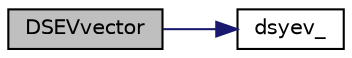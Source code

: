 digraph "DSEVvector"
{
 // INTERACTIVE_SVG=YES
  edge [fontname="Helvetica",fontsize="10",labelfontname="Helvetica",labelfontsize="10"];
  node [fontname="Helvetica",fontsize="10",shape=record];
  rankdir="LR";
  Node1 [label="DSEVvector",height=0.2,width=0.4,color="black", fillcolor="grey75", style="filled", fontcolor="black"];
  Node1 -> Node2 [color="midnightblue",fontsize="10",style="solid",fontname="Helvetica"];
  Node2 [label="dsyev_",height=0.2,width=0.4,color="black", fillcolor="white", style="filled",URL="$matrixlapack_8c.html#a6c377356f7bcc6c052e05cebca08d5d5"];
}
